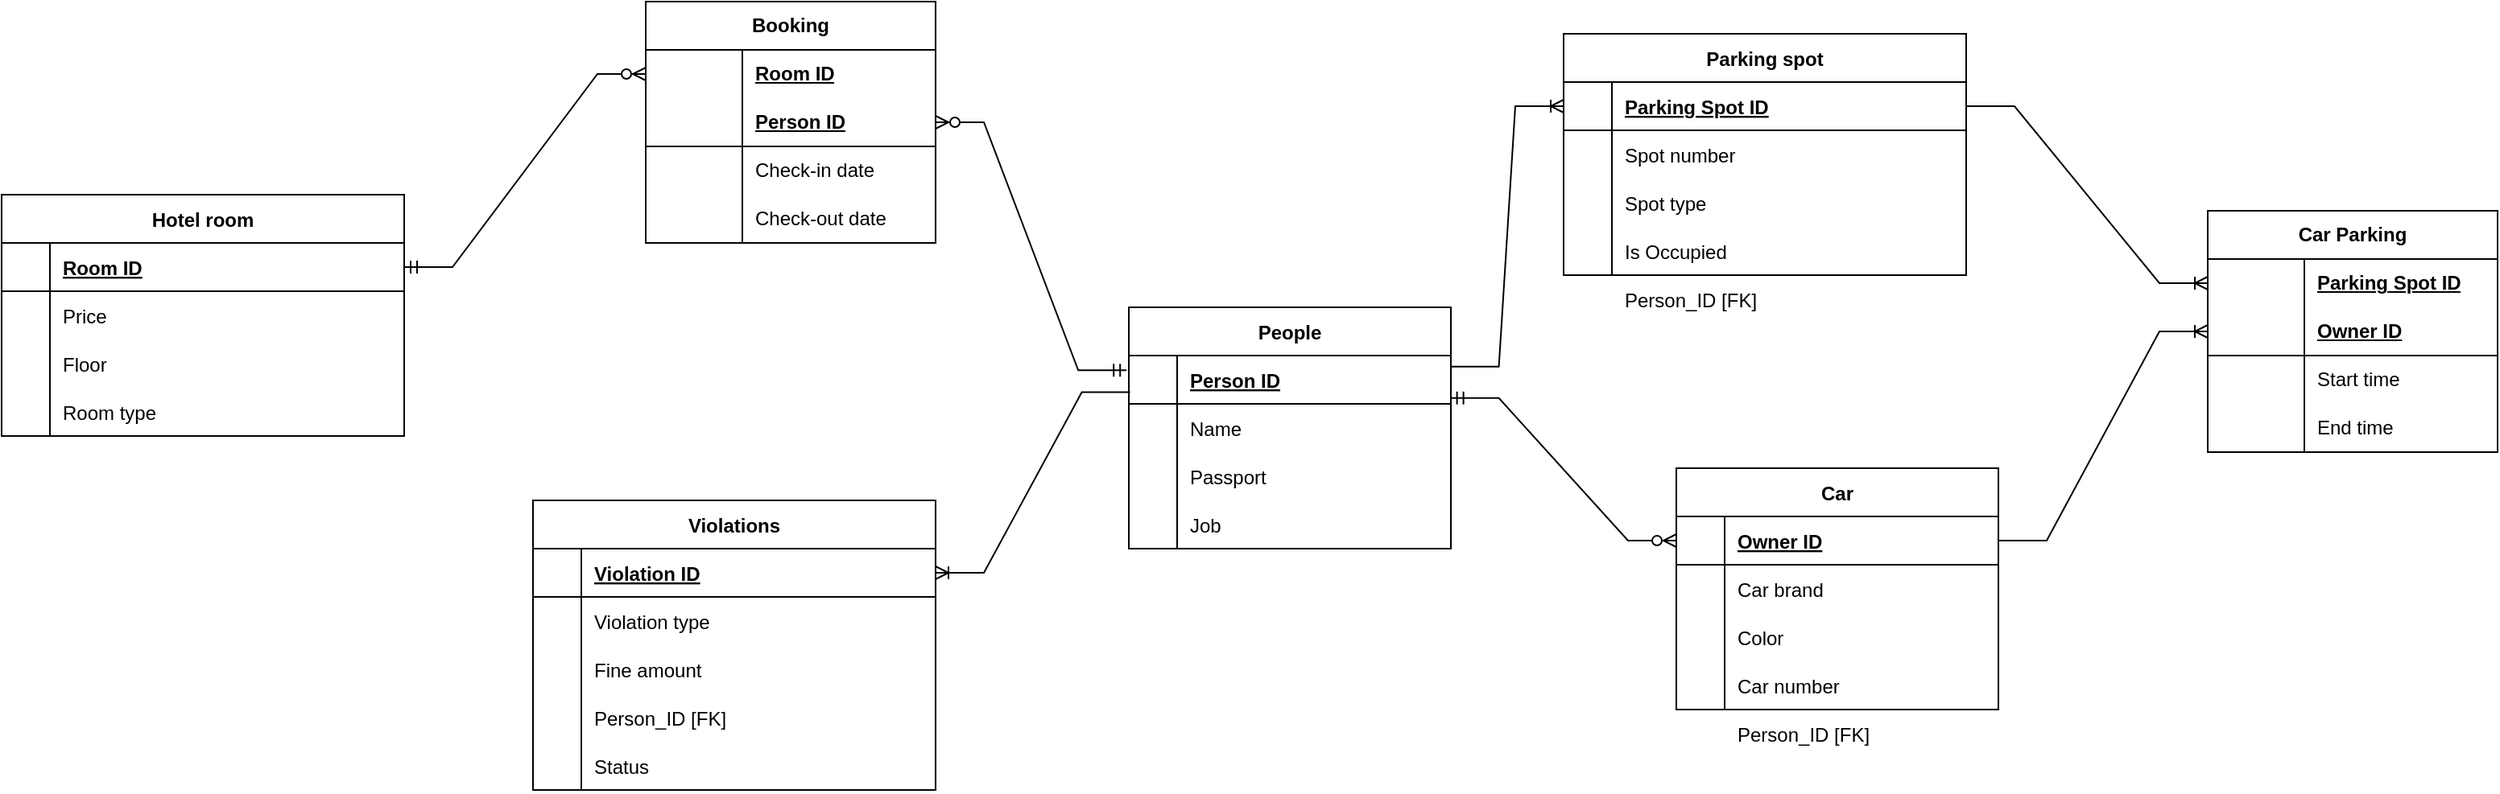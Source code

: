 <mxfile version="24.7.17">
  <diagram id="R2lEEEUBdFMjLlhIrx00" name="Page-1">
    <mxGraphModel dx="4059" dy="1821" grid="1" gridSize="10" guides="1" tooltips="1" connect="1" arrows="1" fold="1" page="1" pageScale="1" pageWidth="850" pageHeight="1100" math="0" shadow="0" extFonts="Permanent Marker^https://fonts.googleapis.com/css?family=Permanent+Marker">
      <root>
        <mxCell id="0" />
        <mxCell id="1" parent="0" />
        <mxCell id="fxbUGNYE83IN-1t_RESD-2" value="" style="group" parent="1" vertex="1" connectable="0">
          <mxGeometry x="-2560" y="-300" width="1550" height="490" as="geometry" />
        </mxCell>
        <mxCell id="fxbUGNYE83IN-1t_RESD-3" value="Car" style="shape=table;startSize=30;container=1;collapsible=1;childLayout=tableLayout;fixedRows=1;rowLines=0;fontStyle=1;align=center;resizeLast=1;" parent="fxbUGNYE83IN-1t_RESD-2" vertex="1">
          <mxGeometry x="1040" y="290" width="200" height="150" as="geometry" />
        </mxCell>
        <mxCell id="fxbUGNYE83IN-1t_RESD-4" value="" style="shape=partialRectangle;collapsible=0;dropTarget=0;pointerEvents=0;fillColor=none;points=[[0,0.5],[1,0.5]];portConstraint=eastwest;top=0;left=0;right=0;bottom=1;" parent="fxbUGNYE83IN-1t_RESD-3" vertex="1">
          <mxGeometry y="30" width="200" height="30" as="geometry" />
        </mxCell>
        <mxCell id="fxbUGNYE83IN-1t_RESD-5" value="" style="shape=partialRectangle;overflow=hidden;connectable=0;fillColor=none;top=0;left=0;bottom=0;right=0;fontStyle=1;" parent="fxbUGNYE83IN-1t_RESD-4" vertex="1">
          <mxGeometry width="30" height="30" as="geometry">
            <mxRectangle width="30" height="30" as="alternateBounds" />
          </mxGeometry>
        </mxCell>
        <mxCell id="fxbUGNYE83IN-1t_RESD-6" value="Owner ID" style="shape=partialRectangle;overflow=hidden;connectable=0;fillColor=none;top=0;left=0;bottom=0;right=0;align=left;spacingLeft=6;fontStyle=5;" parent="fxbUGNYE83IN-1t_RESD-4" vertex="1">
          <mxGeometry x="30" width="170" height="30" as="geometry">
            <mxRectangle width="170" height="30" as="alternateBounds" />
          </mxGeometry>
        </mxCell>
        <mxCell id="fxbUGNYE83IN-1t_RESD-7" value="" style="shape=partialRectangle;collapsible=0;dropTarget=0;pointerEvents=0;fillColor=none;points=[[0,0.5],[1,0.5]];portConstraint=eastwest;top=0;left=0;right=0;bottom=0;" parent="fxbUGNYE83IN-1t_RESD-3" vertex="1">
          <mxGeometry y="60" width="200" height="30" as="geometry" />
        </mxCell>
        <mxCell id="fxbUGNYE83IN-1t_RESD-8" value="" style="shape=partialRectangle;overflow=hidden;connectable=0;fillColor=none;top=0;left=0;bottom=0;right=0;" parent="fxbUGNYE83IN-1t_RESD-7" vertex="1">
          <mxGeometry width="30" height="30" as="geometry">
            <mxRectangle width="30" height="30" as="alternateBounds" />
          </mxGeometry>
        </mxCell>
        <mxCell id="fxbUGNYE83IN-1t_RESD-9" value="Car brand" style="shape=partialRectangle;overflow=hidden;connectable=0;fillColor=none;top=0;left=0;bottom=0;right=0;align=left;spacingLeft=6;" parent="fxbUGNYE83IN-1t_RESD-7" vertex="1">
          <mxGeometry x="30" width="170" height="30" as="geometry">
            <mxRectangle width="170" height="30" as="alternateBounds" />
          </mxGeometry>
        </mxCell>
        <mxCell id="fxbUGNYE83IN-1t_RESD-10" value="" style="shape=partialRectangle;collapsible=0;dropTarget=0;pointerEvents=0;fillColor=none;points=[[0,0.5],[1,0.5]];portConstraint=eastwest;top=0;left=0;right=0;bottom=0;" parent="fxbUGNYE83IN-1t_RESD-3" vertex="1">
          <mxGeometry y="90" width="200" height="30" as="geometry" />
        </mxCell>
        <mxCell id="fxbUGNYE83IN-1t_RESD-11" value="" style="shape=partialRectangle;overflow=hidden;connectable=0;fillColor=none;top=0;left=0;bottom=0;right=0;" parent="fxbUGNYE83IN-1t_RESD-10" vertex="1">
          <mxGeometry width="30" height="30" as="geometry">
            <mxRectangle width="30" height="30" as="alternateBounds" />
          </mxGeometry>
        </mxCell>
        <mxCell id="fxbUGNYE83IN-1t_RESD-12" value="Color" style="shape=partialRectangle;overflow=hidden;connectable=0;fillColor=none;top=0;left=0;bottom=0;right=0;align=left;spacingLeft=6;" parent="fxbUGNYE83IN-1t_RESD-10" vertex="1">
          <mxGeometry x="30" width="170" height="30" as="geometry">
            <mxRectangle width="170" height="30" as="alternateBounds" />
          </mxGeometry>
        </mxCell>
        <mxCell id="fxbUGNYE83IN-1t_RESD-13" value="Job" style="shape=partialRectangle;overflow=hidden;connectable=0;fillColor=none;top=0;left=0;bottom=0;right=0;align=left;spacingLeft=6;" parent="fxbUGNYE83IN-1t_RESD-2" vertex="1">
          <mxGeometry x="730" y="310" width="220" height="30" as="geometry">
            <mxRectangle width="220" height="30" as="alternateBounds" />
          </mxGeometry>
        </mxCell>
        <mxCell id="fxbUGNYE83IN-1t_RESD-14" value="Car number" style="shape=partialRectangle;overflow=hidden;connectable=0;fillColor=none;top=0;left=0;bottom=0;right=0;align=left;spacingLeft=6;" parent="fxbUGNYE83IN-1t_RESD-2" vertex="1">
          <mxGeometry x="1070" y="410" width="220" height="30" as="geometry">
            <mxRectangle width="220" height="30" as="alternateBounds" />
          </mxGeometry>
        </mxCell>
        <mxCell id="fxbUGNYE83IN-1t_RESD-15" value="Passport" style="shape=partialRectangle;overflow=hidden;connectable=0;fillColor=none;top=0;left=0;bottom=0;right=0;align=left;spacingLeft=6;" parent="fxbUGNYE83IN-1t_RESD-2" vertex="1">
          <mxGeometry x="730" y="280" width="220" height="30" as="geometry">
            <mxRectangle width="220" height="30" as="alternateBounds" />
          </mxGeometry>
        </mxCell>
        <mxCell id="fxbUGNYE83IN-1t_RESD-16" value="" style="endArrow=none;html=1;rounded=0;" parent="fxbUGNYE83IN-1t_RESD-2" edge="1">
          <mxGeometry width="50" height="50" relative="1" as="geometry">
            <mxPoint x="1070" y="440" as="sourcePoint" />
            <mxPoint x="1070" y="380" as="targetPoint" />
          </mxGeometry>
        </mxCell>
        <mxCell id="fxbUGNYE83IN-1t_RESD-17" value="" style="edgeStyle=entityRelationEdgeStyle;fontSize=12;html=1;endArrow=ERzeroToMany;startArrow=ERmandOne;rounded=0;exitX=0.999;exitY=0.881;exitDx=0;exitDy=0;entryX=0;entryY=0.5;entryDx=0;entryDy=0;exitPerimeter=0;" parent="fxbUGNYE83IN-1t_RESD-2" source="fxbUGNYE83IN-1t_RESD-62" target="fxbUGNYE83IN-1t_RESD-4" edge="1">
          <mxGeometry width="100" height="100" relative="1" as="geometry">
            <mxPoint x="970" y="450" as="sourcePoint" />
            <mxPoint x="1070" y="350" as="targetPoint" />
          </mxGeometry>
        </mxCell>
        <mxCell id="fxbUGNYE83IN-1t_RESD-18" value="" style="group" parent="fxbUGNYE83IN-1t_RESD-2" vertex="1" connectable="0">
          <mxGeometry x="330" y="310" width="250" height="180" as="geometry" />
        </mxCell>
        <mxCell id="fxbUGNYE83IN-1t_RESD-19" value="Violations" style="shape=table;startSize=30;container=1;collapsible=1;childLayout=tableLayout;fixedRows=1;rowLines=0;fontStyle=1;align=center;resizeLast=1;" parent="fxbUGNYE83IN-1t_RESD-18" vertex="1">
          <mxGeometry width="250" height="180" as="geometry" />
        </mxCell>
        <mxCell id="fxbUGNYE83IN-1t_RESD-20" value="" style="shape=partialRectangle;collapsible=0;dropTarget=0;pointerEvents=0;fillColor=none;points=[[0,0.5],[1,0.5]];portConstraint=eastwest;top=0;left=0;right=0;bottom=1;" parent="fxbUGNYE83IN-1t_RESD-19" vertex="1">
          <mxGeometry y="30" width="250" height="30" as="geometry" />
        </mxCell>
        <mxCell id="fxbUGNYE83IN-1t_RESD-21" value="" style="shape=partialRectangle;overflow=hidden;connectable=0;fillColor=none;top=0;left=0;bottom=0;right=0;fontStyle=1;" parent="fxbUGNYE83IN-1t_RESD-20" vertex="1">
          <mxGeometry width="30" height="30" as="geometry">
            <mxRectangle width="30" height="30" as="alternateBounds" />
          </mxGeometry>
        </mxCell>
        <mxCell id="fxbUGNYE83IN-1t_RESD-22" value="Violation ID" style="shape=partialRectangle;overflow=hidden;connectable=0;fillColor=none;top=0;left=0;bottom=0;right=0;align=left;spacingLeft=6;fontStyle=5;" parent="fxbUGNYE83IN-1t_RESD-20" vertex="1">
          <mxGeometry x="30" width="220" height="30" as="geometry">
            <mxRectangle width="220" height="30" as="alternateBounds" />
          </mxGeometry>
        </mxCell>
        <mxCell id="fxbUGNYE83IN-1t_RESD-23" value="" style="shape=partialRectangle;collapsible=0;dropTarget=0;pointerEvents=0;fillColor=none;points=[[0,0.5],[1,0.5]];portConstraint=eastwest;top=0;left=0;right=0;bottom=0;" parent="fxbUGNYE83IN-1t_RESD-19" vertex="1">
          <mxGeometry y="60" width="250" height="30" as="geometry" />
        </mxCell>
        <mxCell id="fxbUGNYE83IN-1t_RESD-24" value="" style="shape=partialRectangle;overflow=hidden;connectable=0;fillColor=none;top=0;left=0;bottom=0;right=0;" parent="fxbUGNYE83IN-1t_RESD-23" vertex="1">
          <mxGeometry width="30" height="30" as="geometry">
            <mxRectangle width="30" height="30" as="alternateBounds" />
          </mxGeometry>
        </mxCell>
        <mxCell id="fxbUGNYE83IN-1t_RESD-25" value="Violation type" style="shape=partialRectangle;overflow=hidden;connectable=0;fillColor=none;top=0;left=0;bottom=0;right=0;align=left;spacingLeft=6;" parent="fxbUGNYE83IN-1t_RESD-23" vertex="1">
          <mxGeometry x="30" width="220" height="30" as="geometry">
            <mxRectangle width="220" height="30" as="alternateBounds" />
          </mxGeometry>
        </mxCell>
        <mxCell id="fxbUGNYE83IN-1t_RESD-26" value="" style="shape=partialRectangle;collapsible=0;dropTarget=0;pointerEvents=0;fillColor=none;points=[[0,0.5],[1,0.5]];portConstraint=eastwest;top=0;left=0;right=0;bottom=0;" parent="fxbUGNYE83IN-1t_RESD-19" vertex="1">
          <mxGeometry y="90" width="250" height="30" as="geometry" />
        </mxCell>
        <mxCell id="fxbUGNYE83IN-1t_RESD-27" value="" style="shape=partialRectangle;overflow=hidden;connectable=0;fillColor=none;top=0;left=0;bottom=0;right=0;" parent="fxbUGNYE83IN-1t_RESD-26" vertex="1">
          <mxGeometry width="30" height="30" as="geometry">
            <mxRectangle width="30" height="30" as="alternateBounds" />
          </mxGeometry>
        </mxCell>
        <mxCell id="fxbUGNYE83IN-1t_RESD-28" value="Fine amount" style="shape=partialRectangle;overflow=hidden;connectable=0;fillColor=none;top=0;left=0;bottom=0;right=0;align=left;spacingLeft=6;" parent="fxbUGNYE83IN-1t_RESD-26" vertex="1">
          <mxGeometry x="30" width="220" height="30" as="geometry">
            <mxRectangle width="220" height="30" as="alternateBounds" />
          </mxGeometry>
        </mxCell>
        <mxCell id="fxbUGNYE83IN-1t_RESD-29" value="" style="endArrow=none;html=1;rounded=0;" parent="fxbUGNYE83IN-1t_RESD-18" edge="1">
          <mxGeometry width="50" height="50" relative="1" as="geometry">
            <mxPoint x="30" y="156" as="sourcePoint" />
            <mxPoint x="30" y="84" as="targetPoint" />
          </mxGeometry>
        </mxCell>
        <mxCell id="fxbUGNYE83IN-1t_RESD-30" value="Status" style="shape=partialRectangle;overflow=hidden;connectable=0;fillColor=none;top=0;left=0;bottom=0;right=0;align=left;spacingLeft=6;" parent="fxbUGNYE83IN-1t_RESD-18" vertex="1">
          <mxGeometry x="30" y="150" width="220" height="30" as="geometry">
            <mxRectangle width="220" height="30" as="alternateBounds" />
          </mxGeometry>
        </mxCell>
        <mxCell id="fxbUGNYE83IN-1t_RESD-31" value="" style="endArrow=none;html=1;rounded=0;" parent="fxbUGNYE83IN-1t_RESD-18" edge="1">
          <mxGeometry width="50" height="50" relative="1" as="geometry">
            <mxPoint x="30" y="180" as="sourcePoint" />
            <mxPoint x="30" y="108" as="targetPoint" />
          </mxGeometry>
        </mxCell>
        <mxCell id="Djsu98eR7Uh8I1ZVlAU--1" value="Person_ID [FK]" style="shape=partialRectangle;overflow=hidden;connectable=0;fillColor=none;top=0;left=0;bottom=0;right=0;align=left;spacingLeft=6;" vertex="1" parent="fxbUGNYE83IN-1t_RESD-18">
          <mxGeometry x="30" y="120" width="220" height="30" as="geometry">
            <mxRectangle width="220" height="30" as="alternateBounds" />
          </mxGeometry>
        </mxCell>
        <mxCell id="fxbUGNYE83IN-1t_RESD-32" value="" style="group" parent="fxbUGNYE83IN-1t_RESD-2" vertex="1" connectable="0">
          <mxGeometry x="970" y="20" width="250" height="150" as="geometry" />
        </mxCell>
        <mxCell id="fxbUGNYE83IN-1t_RESD-33" value="Parking spot" style="shape=table;startSize=30;container=1;collapsible=1;childLayout=tableLayout;fixedRows=1;rowLines=0;fontStyle=1;align=center;resizeLast=1;" parent="fxbUGNYE83IN-1t_RESD-32" vertex="1">
          <mxGeometry width="250" height="150" as="geometry" />
        </mxCell>
        <mxCell id="fxbUGNYE83IN-1t_RESD-34" value="" style="shape=partialRectangle;collapsible=0;dropTarget=0;pointerEvents=0;fillColor=none;points=[[0,0.5],[1,0.5]];portConstraint=eastwest;top=0;left=0;right=0;bottom=1;" parent="fxbUGNYE83IN-1t_RESD-33" vertex="1">
          <mxGeometry y="30" width="250" height="30" as="geometry" />
        </mxCell>
        <mxCell id="fxbUGNYE83IN-1t_RESD-35" value="" style="shape=partialRectangle;overflow=hidden;connectable=0;fillColor=none;top=0;left=0;bottom=0;right=0;fontStyle=1;" parent="fxbUGNYE83IN-1t_RESD-34" vertex="1">
          <mxGeometry width="30" height="30" as="geometry">
            <mxRectangle width="30" height="30" as="alternateBounds" />
          </mxGeometry>
        </mxCell>
        <mxCell id="fxbUGNYE83IN-1t_RESD-36" value="Parking Spot ID" style="shape=partialRectangle;overflow=hidden;connectable=0;fillColor=none;top=0;left=0;bottom=0;right=0;align=left;spacingLeft=6;fontStyle=5;" parent="fxbUGNYE83IN-1t_RESD-34" vertex="1">
          <mxGeometry x="30" width="220" height="30" as="geometry">
            <mxRectangle width="220" height="30" as="alternateBounds" />
          </mxGeometry>
        </mxCell>
        <mxCell id="fxbUGNYE83IN-1t_RESD-37" value="" style="shape=partialRectangle;collapsible=0;dropTarget=0;pointerEvents=0;fillColor=none;points=[[0,0.5],[1,0.5]];portConstraint=eastwest;top=0;left=0;right=0;bottom=0;" parent="fxbUGNYE83IN-1t_RESD-33" vertex="1">
          <mxGeometry y="60" width="250" height="30" as="geometry" />
        </mxCell>
        <mxCell id="fxbUGNYE83IN-1t_RESD-38" value="" style="shape=partialRectangle;overflow=hidden;connectable=0;fillColor=none;top=0;left=0;bottom=0;right=0;" parent="fxbUGNYE83IN-1t_RESD-37" vertex="1">
          <mxGeometry width="30" height="30" as="geometry">
            <mxRectangle width="30" height="30" as="alternateBounds" />
          </mxGeometry>
        </mxCell>
        <mxCell id="fxbUGNYE83IN-1t_RESD-39" value="Spot number" style="shape=partialRectangle;overflow=hidden;connectable=0;fillColor=none;top=0;left=0;bottom=0;right=0;align=left;spacingLeft=6;" parent="fxbUGNYE83IN-1t_RESD-37" vertex="1">
          <mxGeometry x="30" width="220" height="30" as="geometry">
            <mxRectangle width="220" height="30" as="alternateBounds" />
          </mxGeometry>
        </mxCell>
        <mxCell id="fxbUGNYE83IN-1t_RESD-40" value="" style="shape=partialRectangle;collapsible=0;dropTarget=0;pointerEvents=0;fillColor=none;points=[[0,0.5],[1,0.5]];portConstraint=eastwest;top=0;left=0;right=0;bottom=0;" parent="fxbUGNYE83IN-1t_RESD-33" vertex="1">
          <mxGeometry y="90" width="250" height="30" as="geometry" />
        </mxCell>
        <mxCell id="fxbUGNYE83IN-1t_RESD-41" value="" style="shape=partialRectangle;overflow=hidden;connectable=0;fillColor=none;top=0;left=0;bottom=0;right=0;" parent="fxbUGNYE83IN-1t_RESD-40" vertex="1">
          <mxGeometry width="30" height="30" as="geometry">
            <mxRectangle width="30" height="30" as="alternateBounds" />
          </mxGeometry>
        </mxCell>
        <mxCell id="fxbUGNYE83IN-1t_RESD-42" value="Spot type" style="shape=partialRectangle;overflow=hidden;connectable=0;fillColor=none;top=0;left=0;bottom=0;right=0;align=left;spacingLeft=6;" parent="fxbUGNYE83IN-1t_RESD-40" vertex="1">
          <mxGeometry x="30" width="220" height="30" as="geometry">
            <mxRectangle width="220" height="30" as="alternateBounds" />
          </mxGeometry>
        </mxCell>
        <mxCell id="fxbUGNYE83IN-1t_RESD-43" value="Is Occupied" style="shape=partialRectangle;overflow=hidden;connectable=0;fillColor=none;top=0;left=0;bottom=0;right=0;align=left;spacingLeft=6;" parent="fxbUGNYE83IN-1t_RESD-32" vertex="1">
          <mxGeometry x="30" y="120" width="220" height="30" as="geometry">
            <mxRectangle width="220" height="30" as="alternateBounds" />
          </mxGeometry>
        </mxCell>
        <mxCell id="fxbUGNYE83IN-1t_RESD-44" value="" style="endArrow=none;html=1;rounded=0;" parent="fxbUGNYE83IN-1t_RESD-32" edge="1">
          <mxGeometry width="50" height="50" relative="1" as="geometry">
            <mxPoint x="30" y="150" as="sourcePoint" />
            <mxPoint x="30" y="90" as="targetPoint" />
          </mxGeometry>
        </mxCell>
        <mxCell id="fxbUGNYE83IN-1t_RESD-45" value="" style="group" parent="fxbUGNYE83IN-1t_RESD-2" vertex="1" connectable="0">
          <mxGeometry y="120" width="250" height="150" as="geometry" />
        </mxCell>
        <mxCell id="fxbUGNYE83IN-1t_RESD-46" value="Hotel room" style="shape=table;startSize=30;container=1;collapsible=1;childLayout=tableLayout;fixedRows=1;rowLines=0;fontStyle=1;align=center;resizeLast=1;" parent="fxbUGNYE83IN-1t_RESD-45" vertex="1">
          <mxGeometry width="250" height="150" as="geometry" />
        </mxCell>
        <mxCell id="fxbUGNYE83IN-1t_RESD-47" value="" style="shape=partialRectangle;collapsible=0;dropTarget=0;pointerEvents=0;fillColor=none;points=[[0,0.5],[1,0.5]];portConstraint=eastwest;top=0;left=0;right=0;bottom=1;" parent="fxbUGNYE83IN-1t_RESD-46" vertex="1">
          <mxGeometry y="30" width="250" height="30" as="geometry" />
        </mxCell>
        <mxCell id="fxbUGNYE83IN-1t_RESD-48" value="" style="shape=partialRectangle;overflow=hidden;connectable=0;fillColor=none;top=0;left=0;bottom=0;right=0;fontStyle=1;" parent="fxbUGNYE83IN-1t_RESD-47" vertex="1">
          <mxGeometry width="30" height="30" as="geometry">
            <mxRectangle width="30" height="30" as="alternateBounds" />
          </mxGeometry>
        </mxCell>
        <mxCell id="fxbUGNYE83IN-1t_RESD-49" value="Room ID" style="shape=partialRectangle;overflow=hidden;connectable=0;fillColor=none;top=0;left=0;bottom=0;right=0;align=left;spacingLeft=6;fontStyle=5;" parent="fxbUGNYE83IN-1t_RESD-47" vertex="1">
          <mxGeometry x="30" width="220" height="30" as="geometry">
            <mxRectangle width="220" height="30" as="alternateBounds" />
          </mxGeometry>
        </mxCell>
        <mxCell id="fxbUGNYE83IN-1t_RESD-50" value="" style="shape=partialRectangle;collapsible=0;dropTarget=0;pointerEvents=0;fillColor=none;points=[[0,0.5],[1,0.5]];portConstraint=eastwest;top=0;left=0;right=0;bottom=0;" parent="fxbUGNYE83IN-1t_RESD-46" vertex="1">
          <mxGeometry y="60" width="250" height="30" as="geometry" />
        </mxCell>
        <mxCell id="fxbUGNYE83IN-1t_RESD-51" value="" style="shape=partialRectangle;overflow=hidden;connectable=0;fillColor=none;top=0;left=0;bottom=0;right=0;" parent="fxbUGNYE83IN-1t_RESD-50" vertex="1">
          <mxGeometry width="30" height="30" as="geometry">
            <mxRectangle width="30" height="30" as="alternateBounds" />
          </mxGeometry>
        </mxCell>
        <mxCell id="fxbUGNYE83IN-1t_RESD-52" value="Price" style="shape=partialRectangle;overflow=hidden;connectable=0;fillColor=none;top=0;left=0;bottom=0;right=0;align=left;spacingLeft=6;" parent="fxbUGNYE83IN-1t_RESD-50" vertex="1">
          <mxGeometry x="30" width="220" height="30" as="geometry">
            <mxRectangle width="220" height="30" as="alternateBounds" />
          </mxGeometry>
        </mxCell>
        <mxCell id="fxbUGNYE83IN-1t_RESD-53" value="" style="shape=partialRectangle;collapsible=0;dropTarget=0;pointerEvents=0;fillColor=none;points=[[0,0.5],[1,0.5]];portConstraint=eastwest;top=0;left=0;right=0;bottom=0;" parent="fxbUGNYE83IN-1t_RESD-46" vertex="1">
          <mxGeometry y="90" width="250" height="30" as="geometry" />
        </mxCell>
        <mxCell id="fxbUGNYE83IN-1t_RESD-54" value="" style="shape=partialRectangle;overflow=hidden;connectable=0;fillColor=none;top=0;left=0;bottom=0;right=0;" parent="fxbUGNYE83IN-1t_RESD-53" vertex="1">
          <mxGeometry width="30" height="30" as="geometry">
            <mxRectangle width="30" height="30" as="alternateBounds" />
          </mxGeometry>
        </mxCell>
        <mxCell id="fxbUGNYE83IN-1t_RESD-55" value="" style="shape=partialRectangle;overflow=hidden;connectable=0;fillColor=none;top=0;left=0;bottom=0;right=0;align=left;spacingLeft=6;" parent="fxbUGNYE83IN-1t_RESD-53" vertex="1">
          <mxGeometry x="30" width="220" height="30" as="geometry">
            <mxRectangle width="220" height="30" as="alternateBounds" />
          </mxGeometry>
        </mxCell>
        <mxCell id="fxbUGNYE83IN-1t_RESD-56" value="Floor" style="shape=partialRectangle;overflow=hidden;connectable=0;fillColor=none;top=0;left=0;bottom=0;right=0;align=left;spacingLeft=6;" parent="fxbUGNYE83IN-1t_RESD-45" vertex="1">
          <mxGeometry x="30" y="90" width="220" height="30" as="geometry">
            <mxRectangle width="220" height="30" as="alternateBounds" />
          </mxGeometry>
        </mxCell>
        <mxCell id="fxbUGNYE83IN-1t_RESD-57" value="Room type" style="shape=partialRectangle;overflow=hidden;connectable=0;fillColor=none;top=0;left=0;bottom=0;right=0;align=left;spacingLeft=6;" parent="fxbUGNYE83IN-1t_RESD-45" vertex="1">
          <mxGeometry x="30" y="120" width="220" height="30" as="geometry">
            <mxRectangle width="220" height="30" as="alternateBounds" />
          </mxGeometry>
        </mxCell>
        <mxCell id="fxbUGNYE83IN-1t_RESD-58" value="" style="endArrow=none;html=1;rounded=0;" parent="fxbUGNYE83IN-1t_RESD-45" edge="1">
          <mxGeometry width="50" height="50" relative="1" as="geometry">
            <mxPoint x="30" y="150" as="sourcePoint" />
            <mxPoint x="30" y="90" as="targetPoint" />
          </mxGeometry>
        </mxCell>
        <mxCell id="fxbUGNYE83IN-1t_RESD-59" value="" style="edgeStyle=entityRelationEdgeStyle;fontSize=12;html=1;endArrow=ERoneToMany;rounded=0;exitX=0.004;exitY=0.76;exitDx=0;exitDy=0;entryX=1;entryY=0.5;entryDx=0;entryDy=0;exitPerimeter=0;" parent="fxbUGNYE83IN-1t_RESD-2" source="fxbUGNYE83IN-1t_RESD-62" target="fxbUGNYE83IN-1t_RESD-20" edge="1">
          <mxGeometry width="100" height="100" relative="1" as="geometry">
            <mxPoint x="630" y="390" as="sourcePoint" />
            <mxPoint x="730" y="290" as="targetPoint" />
          </mxGeometry>
        </mxCell>
        <mxCell id="fxbUGNYE83IN-1t_RESD-60" value="" style="group" parent="fxbUGNYE83IN-1t_RESD-2" vertex="1" connectable="0">
          <mxGeometry x="700" y="190" width="200" height="150" as="geometry" />
        </mxCell>
        <mxCell id="fxbUGNYE83IN-1t_RESD-61" value="People" style="shape=table;startSize=30;container=1;collapsible=1;childLayout=tableLayout;fixedRows=1;rowLines=0;fontStyle=1;align=center;resizeLast=1;" parent="fxbUGNYE83IN-1t_RESD-60" vertex="1">
          <mxGeometry width="200" height="150" as="geometry" />
        </mxCell>
        <mxCell id="fxbUGNYE83IN-1t_RESD-62" value="" style="shape=partialRectangle;collapsible=0;dropTarget=0;pointerEvents=0;fillColor=none;points=[[0,0.5],[1,0.5]];portConstraint=eastwest;top=0;left=0;right=0;bottom=1;" parent="fxbUGNYE83IN-1t_RESD-61" vertex="1">
          <mxGeometry y="30" width="200" height="30" as="geometry" />
        </mxCell>
        <mxCell id="fxbUGNYE83IN-1t_RESD-63" value="" style="shape=partialRectangle;overflow=hidden;connectable=0;fillColor=none;top=0;left=0;bottom=0;right=0;fontStyle=1;" parent="fxbUGNYE83IN-1t_RESD-62" vertex="1">
          <mxGeometry width="30" height="30" as="geometry">
            <mxRectangle width="30" height="30" as="alternateBounds" />
          </mxGeometry>
        </mxCell>
        <mxCell id="fxbUGNYE83IN-1t_RESD-64" value="Person ID" style="shape=partialRectangle;overflow=hidden;connectable=0;fillColor=none;top=0;left=0;bottom=0;right=0;align=left;spacingLeft=6;fontStyle=5;" parent="fxbUGNYE83IN-1t_RESD-62" vertex="1">
          <mxGeometry x="30" width="170" height="30" as="geometry">
            <mxRectangle width="170" height="30" as="alternateBounds" />
          </mxGeometry>
        </mxCell>
        <mxCell id="fxbUGNYE83IN-1t_RESD-65" value="" style="shape=partialRectangle;collapsible=0;dropTarget=0;pointerEvents=0;fillColor=none;points=[[0,0.5],[1,0.5]];portConstraint=eastwest;top=0;left=0;right=0;bottom=0;" parent="fxbUGNYE83IN-1t_RESD-61" vertex="1">
          <mxGeometry y="60" width="200" height="30" as="geometry" />
        </mxCell>
        <mxCell id="fxbUGNYE83IN-1t_RESD-66" value="" style="shape=partialRectangle;overflow=hidden;connectable=0;fillColor=none;top=0;left=0;bottom=0;right=0;" parent="fxbUGNYE83IN-1t_RESD-65" vertex="1">
          <mxGeometry width="30" height="30" as="geometry">
            <mxRectangle width="30" height="30" as="alternateBounds" />
          </mxGeometry>
        </mxCell>
        <mxCell id="fxbUGNYE83IN-1t_RESD-67" value="Name" style="shape=partialRectangle;overflow=hidden;connectable=0;fillColor=none;top=0;left=0;bottom=0;right=0;align=left;spacingLeft=6;" parent="fxbUGNYE83IN-1t_RESD-65" vertex="1">
          <mxGeometry x="30" width="170" height="30" as="geometry">
            <mxRectangle width="170" height="30" as="alternateBounds" />
          </mxGeometry>
        </mxCell>
        <mxCell id="fxbUGNYE83IN-1t_RESD-68" value="" style="endArrow=none;html=1;rounded=0;" parent="fxbUGNYE83IN-1t_RESD-60" edge="1">
          <mxGeometry width="50" height="50" relative="1" as="geometry">
            <mxPoint x="30" y="150" as="sourcePoint" />
            <mxPoint x="30" y="90" as="targetPoint" />
          </mxGeometry>
        </mxCell>
        <mxCell id="fxbUGNYE83IN-1t_RESD-69" value="Booking" style="shape=table;startSize=30;container=1;collapsible=1;childLayout=tableLayout;fixedRows=1;rowLines=0;fontStyle=1;align=center;resizeLast=1;html=1;whiteSpace=wrap;" parent="fxbUGNYE83IN-1t_RESD-2" vertex="1">
          <mxGeometry x="400" width="180" height="150" as="geometry" />
        </mxCell>
        <mxCell id="fxbUGNYE83IN-1t_RESD-70" value="" style="shape=tableRow;horizontal=0;startSize=0;swimlaneHead=0;swimlaneBody=0;fillColor=none;collapsible=0;dropTarget=0;points=[[0,0.5],[1,0.5]];portConstraint=eastwest;top=0;left=0;right=0;bottom=0;html=1;" parent="fxbUGNYE83IN-1t_RESD-69" vertex="1">
          <mxGeometry y="30" width="180" height="30" as="geometry" />
        </mxCell>
        <mxCell id="fxbUGNYE83IN-1t_RESD-71" value="" style="shape=partialRectangle;connectable=0;fillColor=none;top=0;left=0;bottom=0;right=0;fontStyle=1;overflow=hidden;html=1;whiteSpace=wrap;" parent="fxbUGNYE83IN-1t_RESD-70" vertex="1">
          <mxGeometry width="60" height="30" as="geometry">
            <mxRectangle width="60" height="30" as="alternateBounds" />
          </mxGeometry>
        </mxCell>
        <mxCell id="fxbUGNYE83IN-1t_RESD-72" value="Room ID" style="shape=partialRectangle;connectable=0;fillColor=none;top=0;left=0;bottom=0;right=0;align=left;spacingLeft=6;fontStyle=5;overflow=hidden;html=1;whiteSpace=wrap;" parent="fxbUGNYE83IN-1t_RESD-70" vertex="1">
          <mxGeometry x="60" width="120" height="30" as="geometry">
            <mxRectangle width="120" height="30" as="alternateBounds" />
          </mxGeometry>
        </mxCell>
        <mxCell id="fxbUGNYE83IN-1t_RESD-73" value="" style="shape=tableRow;horizontal=0;startSize=0;swimlaneHead=0;swimlaneBody=0;fillColor=none;collapsible=0;dropTarget=0;points=[[0,0.5],[1,0.5]];portConstraint=eastwest;top=0;left=0;right=0;bottom=1;html=1;" parent="fxbUGNYE83IN-1t_RESD-69" vertex="1">
          <mxGeometry y="60" width="180" height="30" as="geometry" />
        </mxCell>
        <mxCell id="fxbUGNYE83IN-1t_RESD-74" value="" style="shape=partialRectangle;connectable=0;fillColor=none;top=0;left=0;bottom=0;right=0;fontStyle=1;overflow=hidden;html=1;whiteSpace=wrap;" parent="fxbUGNYE83IN-1t_RESD-73" vertex="1">
          <mxGeometry width="60" height="30" as="geometry">
            <mxRectangle width="60" height="30" as="alternateBounds" />
          </mxGeometry>
        </mxCell>
        <mxCell id="fxbUGNYE83IN-1t_RESD-75" value="Person ID" style="shape=partialRectangle;connectable=0;fillColor=none;top=0;left=0;bottom=0;right=0;align=left;spacingLeft=6;fontStyle=5;overflow=hidden;html=1;whiteSpace=wrap;" parent="fxbUGNYE83IN-1t_RESD-73" vertex="1">
          <mxGeometry x="60" width="120" height="30" as="geometry">
            <mxRectangle width="120" height="30" as="alternateBounds" />
          </mxGeometry>
        </mxCell>
        <mxCell id="fxbUGNYE83IN-1t_RESD-76" value="" style="shape=tableRow;horizontal=0;startSize=0;swimlaneHead=0;swimlaneBody=0;fillColor=none;collapsible=0;dropTarget=0;points=[[0,0.5],[1,0.5]];portConstraint=eastwest;top=0;left=0;right=0;bottom=0;html=1;" parent="fxbUGNYE83IN-1t_RESD-69" vertex="1">
          <mxGeometry y="90" width="180" height="30" as="geometry" />
        </mxCell>
        <mxCell id="fxbUGNYE83IN-1t_RESD-77" value="" style="shape=partialRectangle;connectable=0;fillColor=none;top=0;left=0;bottom=0;right=0;editable=1;overflow=hidden;html=1;whiteSpace=wrap;" parent="fxbUGNYE83IN-1t_RESD-76" vertex="1">
          <mxGeometry width="60" height="30" as="geometry">
            <mxRectangle width="60" height="30" as="alternateBounds" />
          </mxGeometry>
        </mxCell>
        <mxCell id="fxbUGNYE83IN-1t_RESD-78" value="Check-in date" style="shape=partialRectangle;connectable=0;fillColor=none;top=0;left=0;bottom=0;right=0;align=left;spacingLeft=6;overflow=hidden;html=1;whiteSpace=wrap;" parent="fxbUGNYE83IN-1t_RESD-76" vertex="1">
          <mxGeometry x="60" width="120" height="30" as="geometry">
            <mxRectangle width="120" height="30" as="alternateBounds" />
          </mxGeometry>
        </mxCell>
        <mxCell id="fxbUGNYE83IN-1t_RESD-79" value="" style="shape=tableRow;horizontal=0;startSize=0;swimlaneHead=0;swimlaneBody=0;fillColor=none;collapsible=0;dropTarget=0;points=[[0,0.5],[1,0.5]];portConstraint=eastwest;top=0;left=0;right=0;bottom=0;html=1;" parent="fxbUGNYE83IN-1t_RESD-69" vertex="1">
          <mxGeometry y="120" width="180" height="30" as="geometry" />
        </mxCell>
        <mxCell id="fxbUGNYE83IN-1t_RESD-80" value="" style="shape=partialRectangle;connectable=0;fillColor=none;top=0;left=0;bottom=0;right=0;editable=1;overflow=hidden;html=1;whiteSpace=wrap;" parent="fxbUGNYE83IN-1t_RESD-79" vertex="1">
          <mxGeometry width="60" height="30" as="geometry">
            <mxRectangle width="60" height="30" as="alternateBounds" />
          </mxGeometry>
        </mxCell>
        <mxCell id="fxbUGNYE83IN-1t_RESD-81" value="Check-out date" style="shape=partialRectangle;connectable=0;fillColor=none;top=0;left=0;bottom=0;right=0;align=left;spacingLeft=6;overflow=hidden;html=1;whiteSpace=wrap;" parent="fxbUGNYE83IN-1t_RESD-79" vertex="1">
          <mxGeometry x="60" width="120" height="30" as="geometry">
            <mxRectangle width="120" height="30" as="alternateBounds" />
          </mxGeometry>
        </mxCell>
        <mxCell id="fxbUGNYE83IN-1t_RESD-82" value="" style="edgeStyle=entityRelationEdgeStyle;fontSize=12;html=1;endArrow=ERzeroToMany;startArrow=ERmandOne;rounded=0;exitX=-0.007;exitY=0.306;exitDx=0;exitDy=0;exitPerimeter=0;entryX=1;entryY=0.5;entryDx=0;entryDy=0;curved=0;strokeColor=default;jumpStyle=none;" parent="fxbUGNYE83IN-1t_RESD-2" source="fxbUGNYE83IN-1t_RESD-62" target="fxbUGNYE83IN-1t_RESD-73" edge="1">
          <mxGeometry width="100" height="100" relative="1" as="geometry">
            <mxPoint x="600" y="220" as="sourcePoint" />
            <mxPoint x="950" y="70" as="targetPoint" />
            <Array as="points">
              <mxPoint x="710" y="190" />
              <mxPoint x="791" y="180" />
              <mxPoint x="660" y="160" />
            </Array>
          </mxGeometry>
        </mxCell>
        <mxCell id="fxbUGNYE83IN-1t_RESD-83" value="" style="edgeStyle=entityRelationEdgeStyle;fontSize=12;html=1;endArrow=ERzeroToMany;startArrow=ERmandOne;rounded=0;entryX=0;entryY=0.5;entryDx=0;entryDy=0;exitX=1;exitY=0.5;exitDx=0;exitDy=0;" parent="fxbUGNYE83IN-1t_RESD-2" source="fxbUGNYE83IN-1t_RESD-47" target="fxbUGNYE83IN-1t_RESD-70" edge="1">
          <mxGeometry width="100" height="100" relative="1" as="geometry">
            <mxPoint x="270" y="90" as="sourcePoint" />
            <mxPoint x="370" y="-10" as="targetPoint" />
          </mxGeometry>
        </mxCell>
        <mxCell id="fxbUGNYE83IN-1t_RESD-84" value="" style="edgeStyle=entityRelationEdgeStyle;fontSize=12;html=1;endArrow=ERoneToMany;rounded=0;entryX=0;entryY=0.5;entryDx=0;entryDy=0;exitX=0.999;exitY=0.23;exitDx=0;exitDy=0;exitPerimeter=0;" parent="fxbUGNYE83IN-1t_RESD-2" source="fxbUGNYE83IN-1t_RESD-62" target="fxbUGNYE83IN-1t_RESD-34" edge="1">
          <mxGeometry width="100" height="100" relative="1" as="geometry">
            <mxPoint x="700" y="230" as="sourcePoint" />
            <mxPoint x="800" y="130" as="targetPoint" />
          </mxGeometry>
        </mxCell>
        <mxCell id="fxbUGNYE83IN-1t_RESD-85" value="Car Parking" style="shape=table;startSize=30;container=1;collapsible=1;childLayout=tableLayout;fixedRows=1;rowLines=0;fontStyle=1;align=center;resizeLast=1;html=1;whiteSpace=wrap;" parent="fxbUGNYE83IN-1t_RESD-2" vertex="1">
          <mxGeometry x="1370" y="130" width="180" height="150" as="geometry" />
        </mxCell>
        <mxCell id="fxbUGNYE83IN-1t_RESD-86" value="" style="shape=tableRow;horizontal=0;startSize=0;swimlaneHead=0;swimlaneBody=0;fillColor=none;collapsible=0;dropTarget=0;points=[[0,0.5],[1,0.5]];portConstraint=eastwest;top=0;left=0;right=0;bottom=0;html=1;" parent="fxbUGNYE83IN-1t_RESD-85" vertex="1">
          <mxGeometry y="30" width="180" height="30" as="geometry" />
        </mxCell>
        <mxCell id="fxbUGNYE83IN-1t_RESD-87" value="" style="shape=partialRectangle;connectable=0;fillColor=none;top=0;left=0;bottom=0;right=0;fontStyle=1;overflow=hidden;html=1;whiteSpace=wrap;" parent="fxbUGNYE83IN-1t_RESD-86" vertex="1">
          <mxGeometry width="60" height="30" as="geometry">
            <mxRectangle width="60" height="30" as="alternateBounds" />
          </mxGeometry>
        </mxCell>
        <mxCell id="fxbUGNYE83IN-1t_RESD-88" value="Parking Spot ID" style="shape=partialRectangle;connectable=0;fillColor=none;top=0;left=0;bottom=0;right=0;align=left;spacingLeft=6;fontStyle=5;overflow=hidden;html=1;whiteSpace=wrap;" parent="fxbUGNYE83IN-1t_RESD-86" vertex="1">
          <mxGeometry x="60" width="120" height="30" as="geometry">
            <mxRectangle width="120" height="30" as="alternateBounds" />
          </mxGeometry>
        </mxCell>
        <mxCell id="fxbUGNYE83IN-1t_RESD-89" value="" style="shape=tableRow;horizontal=0;startSize=0;swimlaneHead=0;swimlaneBody=0;fillColor=none;collapsible=0;dropTarget=0;points=[[0,0.5],[1,0.5]];portConstraint=eastwest;top=0;left=0;right=0;bottom=1;html=1;" parent="fxbUGNYE83IN-1t_RESD-85" vertex="1">
          <mxGeometry y="60" width="180" height="30" as="geometry" />
        </mxCell>
        <mxCell id="fxbUGNYE83IN-1t_RESD-90" value="" style="shape=partialRectangle;connectable=0;fillColor=none;top=0;left=0;bottom=0;right=0;fontStyle=1;overflow=hidden;html=1;whiteSpace=wrap;" parent="fxbUGNYE83IN-1t_RESD-89" vertex="1">
          <mxGeometry width="60" height="30" as="geometry">
            <mxRectangle width="60" height="30" as="alternateBounds" />
          </mxGeometry>
        </mxCell>
        <mxCell id="fxbUGNYE83IN-1t_RESD-91" value="Owner ID" style="shape=partialRectangle;connectable=0;fillColor=none;top=0;left=0;bottom=0;right=0;align=left;spacingLeft=6;fontStyle=5;overflow=hidden;html=1;whiteSpace=wrap;" parent="fxbUGNYE83IN-1t_RESD-89" vertex="1">
          <mxGeometry x="60" width="120" height="30" as="geometry">
            <mxRectangle width="120" height="30" as="alternateBounds" />
          </mxGeometry>
        </mxCell>
        <mxCell id="fxbUGNYE83IN-1t_RESD-92" value="" style="shape=tableRow;horizontal=0;startSize=0;swimlaneHead=0;swimlaneBody=0;fillColor=none;collapsible=0;dropTarget=0;points=[[0,0.5],[1,0.5]];portConstraint=eastwest;top=0;left=0;right=0;bottom=0;html=1;" parent="fxbUGNYE83IN-1t_RESD-85" vertex="1">
          <mxGeometry y="90" width="180" height="30" as="geometry" />
        </mxCell>
        <mxCell id="fxbUGNYE83IN-1t_RESD-93" value="" style="shape=partialRectangle;connectable=0;fillColor=none;top=0;left=0;bottom=0;right=0;editable=1;overflow=hidden;html=1;whiteSpace=wrap;" parent="fxbUGNYE83IN-1t_RESD-92" vertex="1">
          <mxGeometry width="60" height="30" as="geometry">
            <mxRectangle width="60" height="30" as="alternateBounds" />
          </mxGeometry>
        </mxCell>
        <mxCell id="fxbUGNYE83IN-1t_RESD-94" value="Start time" style="shape=partialRectangle;connectable=0;fillColor=none;top=0;left=0;bottom=0;right=0;align=left;spacingLeft=6;overflow=hidden;html=1;whiteSpace=wrap;" parent="fxbUGNYE83IN-1t_RESD-92" vertex="1">
          <mxGeometry x="60" width="120" height="30" as="geometry">
            <mxRectangle width="120" height="30" as="alternateBounds" />
          </mxGeometry>
        </mxCell>
        <mxCell id="fxbUGNYE83IN-1t_RESD-95" value="" style="shape=tableRow;horizontal=0;startSize=0;swimlaneHead=0;swimlaneBody=0;fillColor=none;collapsible=0;dropTarget=0;points=[[0,0.5],[1,0.5]];portConstraint=eastwest;top=0;left=0;right=0;bottom=0;html=1;" parent="fxbUGNYE83IN-1t_RESD-85" vertex="1">
          <mxGeometry y="120" width="180" height="30" as="geometry" />
        </mxCell>
        <mxCell id="fxbUGNYE83IN-1t_RESD-96" value="" style="shape=partialRectangle;connectable=0;fillColor=none;top=0;left=0;bottom=0;right=0;editable=1;overflow=hidden;html=1;whiteSpace=wrap;" parent="fxbUGNYE83IN-1t_RESD-95" vertex="1">
          <mxGeometry width="60" height="30" as="geometry">
            <mxRectangle width="60" height="30" as="alternateBounds" />
          </mxGeometry>
        </mxCell>
        <mxCell id="fxbUGNYE83IN-1t_RESD-97" value="End time" style="shape=partialRectangle;connectable=0;fillColor=none;top=0;left=0;bottom=0;right=0;align=left;spacingLeft=6;overflow=hidden;html=1;whiteSpace=wrap;" parent="fxbUGNYE83IN-1t_RESD-95" vertex="1">
          <mxGeometry x="60" width="120" height="30" as="geometry">
            <mxRectangle width="120" height="30" as="alternateBounds" />
          </mxGeometry>
        </mxCell>
        <mxCell id="fxbUGNYE83IN-1t_RESD-98" value="" style="edgeStyle=entityRelationEdgeStyle;fontSize=12;html=1;endArrow=ERoneToMany;rounded=0;exitX=1;exitY=0.5;exitDx=0;exitDy=0;entryX=0;entryY=0.5;entryDx=0;entryDy=0;" parent="fxbUGNYE83IN-1t_RESD-2" source="fxbUGNYE83IN-1t_RESD-4" target="fxbUGNYE83IN-1t_RESD-89" edge="1">
          <mxGeometry width="100" height="100" relative="1" as="geometry">
            <mxPoint x="1200" y="260" as="sourcePoint" />
            <mxPoint x="1300" y="160" as="targetPoint" />
          </mxGeometry>
        </mxCell>
        <mxCell id="fxbUGNYE83IN-1t_RESD-99" value="" style="edgeStyle=entityRelationEdgeStyle;fontSize=12;html=1;endArrow=ERoneToMany;rounded=0;exitX=1;exitY=0.5;exitDx=0;exitDy=0;entryX=0;entryY=0.5;entryDx=0;entryDy=0;" parent="fxbUGNYE83IN-1t_RESD-2" source="fxbUGNYE83IN-1t_RESD-34" target="fxbUGNYE83IN-1t_RESD-86" edge="1">
          <mxGeometry width="100" height="100" relative="1" as="geometry">
            <mxPoint x="1200" y="260" as="sourcePoint" />
            <mxPoint x="1300" y="160" as="targetPoint" />
          </mxGeometry>
        </mxCell>
        <mxCell id="Djsu98eR7Uh8I1ZVlAU--2" value="Person_ID [FK]" style="shape=partialRectangle;overflow=hidden;connectable=0;fillColor=none;top=0;left=0;bottom=0;right=0;align=left;spacingLeft=6;" vertex="1" parent="fxbUGNYE83IN-1t_RESD-2">
          <mxGeometry x="1070" y="440" width="220" height="30" as="geometry">
            <mxRectangle width="220" height="30" as="alternateBounds" />
          </mxGeometry>
        </mxCell>
        <mxCell id="Djsu98eR7Uh8I1ZVlAU--3" value="Person_ID [FK]" style="shape=partialRectangle;overflow=hidden;connectable=0;fillColor=none;top=0;left=0;bottom=0;right=0;align=left;spacingLeft=6;" vertex="1" parent="fxbUGNYE83IN-1t_RESD-2">
          <mxGeometry x="1000" y="170" width="220" height="30" as="geometry">
            <mxRectangle width="220" height="30" as="alternateBounds" />
          </mxGeometry>
        </mxCell>
      </root>
    </mxGraphModel>
  </diagram>
</mxfile>
